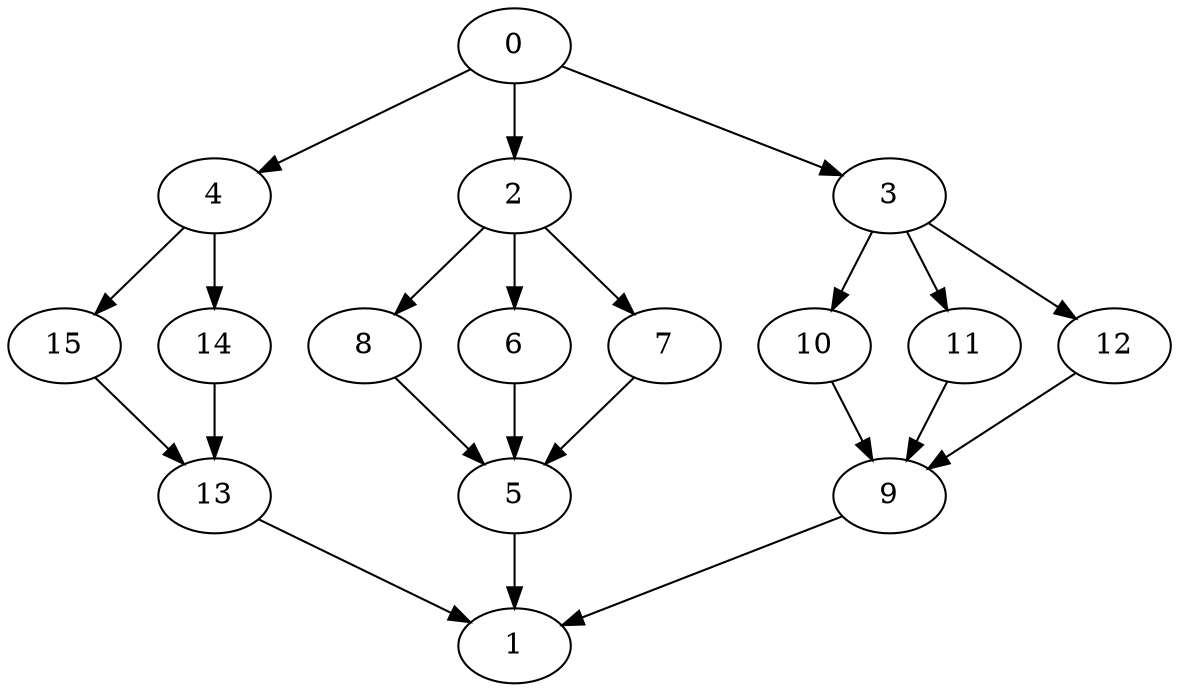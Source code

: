digraph "SeriesParallel-MaxBf-3_Nodes_16_CCR_10.00_WeightType_Random#7" {
	graph ["Duplicate states"=0,
		GraphType=S_P,
		"Max states in OPEN"=0,
		Modes="120000ms; topo-ordered tasks, ; Pruning: task equivalence, fixed order ready list, ; F-value: ; Optimisation: best schedule length (\
SL) optimisation on equal, ",
		NumberOfTasks=16,
		"Pruned using list schedule length"=4118,
		"States removed from OPEN"=0,
		TargetSystem="Homogeneous-2",
		"Time to schedule (ms)"=241,
		"Total idle time"=18,
		"Total schedule length"=76,
		"Total sequential time"=95,
		"Total states created"=9450
	];
	0	["Finish time"=3,
		Processor=0,
		"Start time"=0,
		Weight=3];
	4	["Finish time"=37,
		Processor=0,
		"Start time"=29,
		Weight=8];
	0 -> 4	[Weight=44];
	2	["Finish time"=9,
		Processor=0,
		"Start time"=3,
		Weight=6];
	0 -> 2	[Weight=65];
	3	["Finish time"=25,
		Processor=1,
		"Start time"=18,
		Weight=7];
	0 -> 3	[Weight=15];
	15	["Finish time"=51,
		Processor=0,
		"Start time"=44,
		Weight=7];
	4 -> 15	[Weight=51];
	14	["Finish time"=44,
		Processor=0,
		"Start time"=37,
		Weight=7];
	4 -> 14	[Weight=58];
	8	["Finish time"=22,
		Processor=0,
		"Start time"=15,
		Weight=7];
	2 -> 8	[Weight=44];
	6	["Finish time"=15,
		Processor=0,
		"Start time"=13,
		Weight=2];
	2 -> 6	[Weight=15];
	7	["Finish time"=13,
		Processor=0,
		"Start time"=9,
		Weight=4];
	2 -> 7	[Weight=58];
	10	["Finish time"=65,
		Processor=0,
		"Start time"=61,
		Weight=4];
	3 -> 10	[Weight=36];
	11	["Finish time"=28,
		Processor=1,
		"Start time"=25,
		Weight=3];
	3 -> 11	[Weight=15];
	12	["Finish time"=37,
		Processor=1,
		"Start time"=28,
		Weight=9];
	3 -> 12	[Weight=22];
	5	["Finish time"=29,
		Processor=0,
		"Start time"=22,
		Weight=7];
	8 -> 5	[Weight=65];
	13	["Finish time"=61,
		Processor=0,
		"Start time"=51,
		Weight=10];
	15 -> 13	[Weight=73];
	6 -> 5	[Weight=51];
	9	["Finish time"=69,
		Processor=0,
		"Start time"=65,
		Weight=4];
	10 -> 9	[Weight=73];
	7 -> 5	[Weight=36];
	14 -> 13	[Weight=22];
	11 -> 9	[Weight=29];
	12 -> 9	[Weight=22];
	1	["Finish time"=76,
		Processor=0,
		"Start time"=69,
		Weight=7];
	5 -> 1	[Weight=65];
	13 -> 1	[Weight=51];
	9 -> 1	[Weight=44];
}
